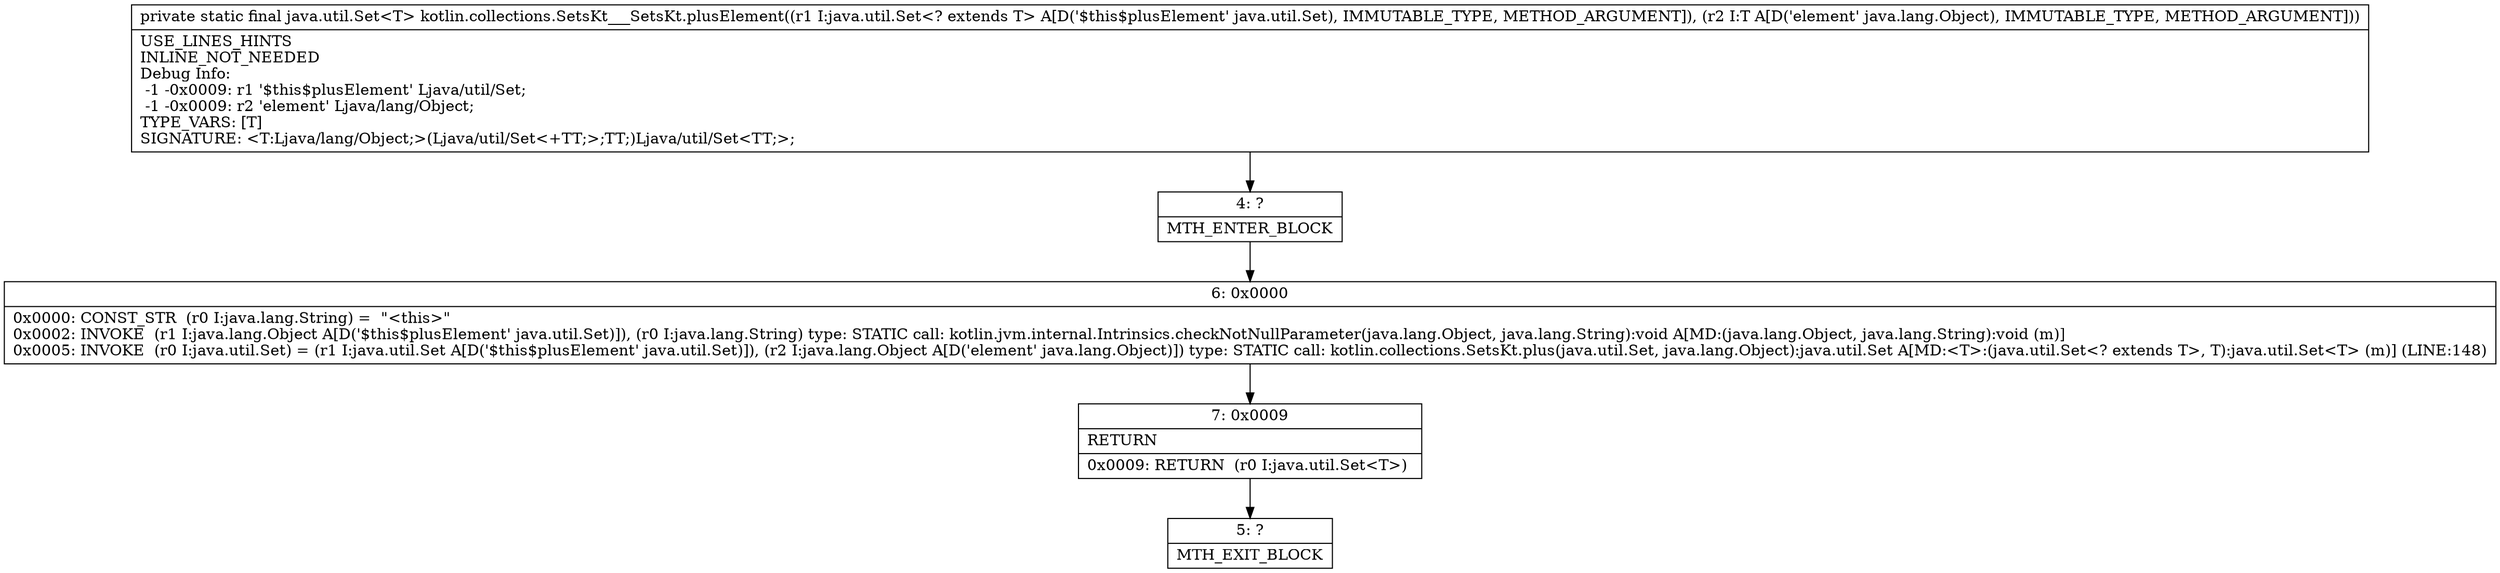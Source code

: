 digraph "CFG forkotlin.collections.SetsKt___SetsKt.plusElement(Ljava\/util\/Set;Ljava\/lang\/Object;)Ljava\/util\/Set;" {
Node_4 [shape=record,label="{4\:\ ?|MTH_ENTER_BLOCK\l}"];
Node_6 [shape=record,label="{6\:\ 0x0000|0x0000: CONST_STR  (r0 I:java.lang.String) =  \"\<this\>\" \l0x0002: INVOKE  (r1 I:java.lang.Object A[D('$this$plusElement' java.util.Set)]), (r0 I:java.lang.String) type: STATIC call: kotlin.jvm.internal.Intrinsics.checkNotNullParameter(java.lang.Object, java.lang.String):void A[MD:(java.lang.Object, java.lang.String):void (m)]\l0x0005: INVOKE  (r0 I:java.util.Set) = (r1 I:java.util.Set A[D('$this$plusElement' java.util.Set)]), (r2 I:java.lang.Object A[D('element' java.lang.Object)]) type: STATIC call: kotlin.collections.SetsKt.plus(java.util.Set, java.lang.Object):java.util.Set A[MD:\<T\>:(java.util.Set\<? extends T\>, T):java.util.Set\<T\> (m)] (LINE:148)\l}"];
Node_7 [shape=record,label="{7\:\ 0x0009|RETURN\l|0x0009: RETURN  (r0 I:java.util.Set\<T\>) \l}"];
Node_5 [shape=record,label="{5\:\ ?|MTH_EXIT_BLOCK\l}"];
MethodNode[shape=record,label="{private static final java.util.Set\<T\> kotlin.collections.SetsKt___SetsKt.plusElement((r1 I:java.util.Set\<? extends T\> A[D('$this$plusElement' java.util.Set), IMMUTABLE_TYPE, METHOD_ARGUMENT]), (r2 I:T A[D('element' java.lang.Object), IMMUTABLE_TYPE, METHOD_ARGUMENT]))  | USE_LINES_HINTS\lINLINE_NOT_NEEDED\lDebug Info:\l  \-1 \-0x0009: r1 '$this$plusElement' Ljava\/util\/Set;\l  \-1 \-0x0009: r2 'element' Ljava\/lang\/Object;\lTYPE_VARS: [T]\lSIGNATURE: \<T:Ljava\/lang\/Object;\>(Ljava\/util\/Set\<+TT;\>;TT;)Ljava\/util\/Set\<TT;\>;\l}"];
MethodNode -> Node_4;Node_4 -> Node_6;
Node_6 -> Node_7;
Node_7 -> Node_5;
}

